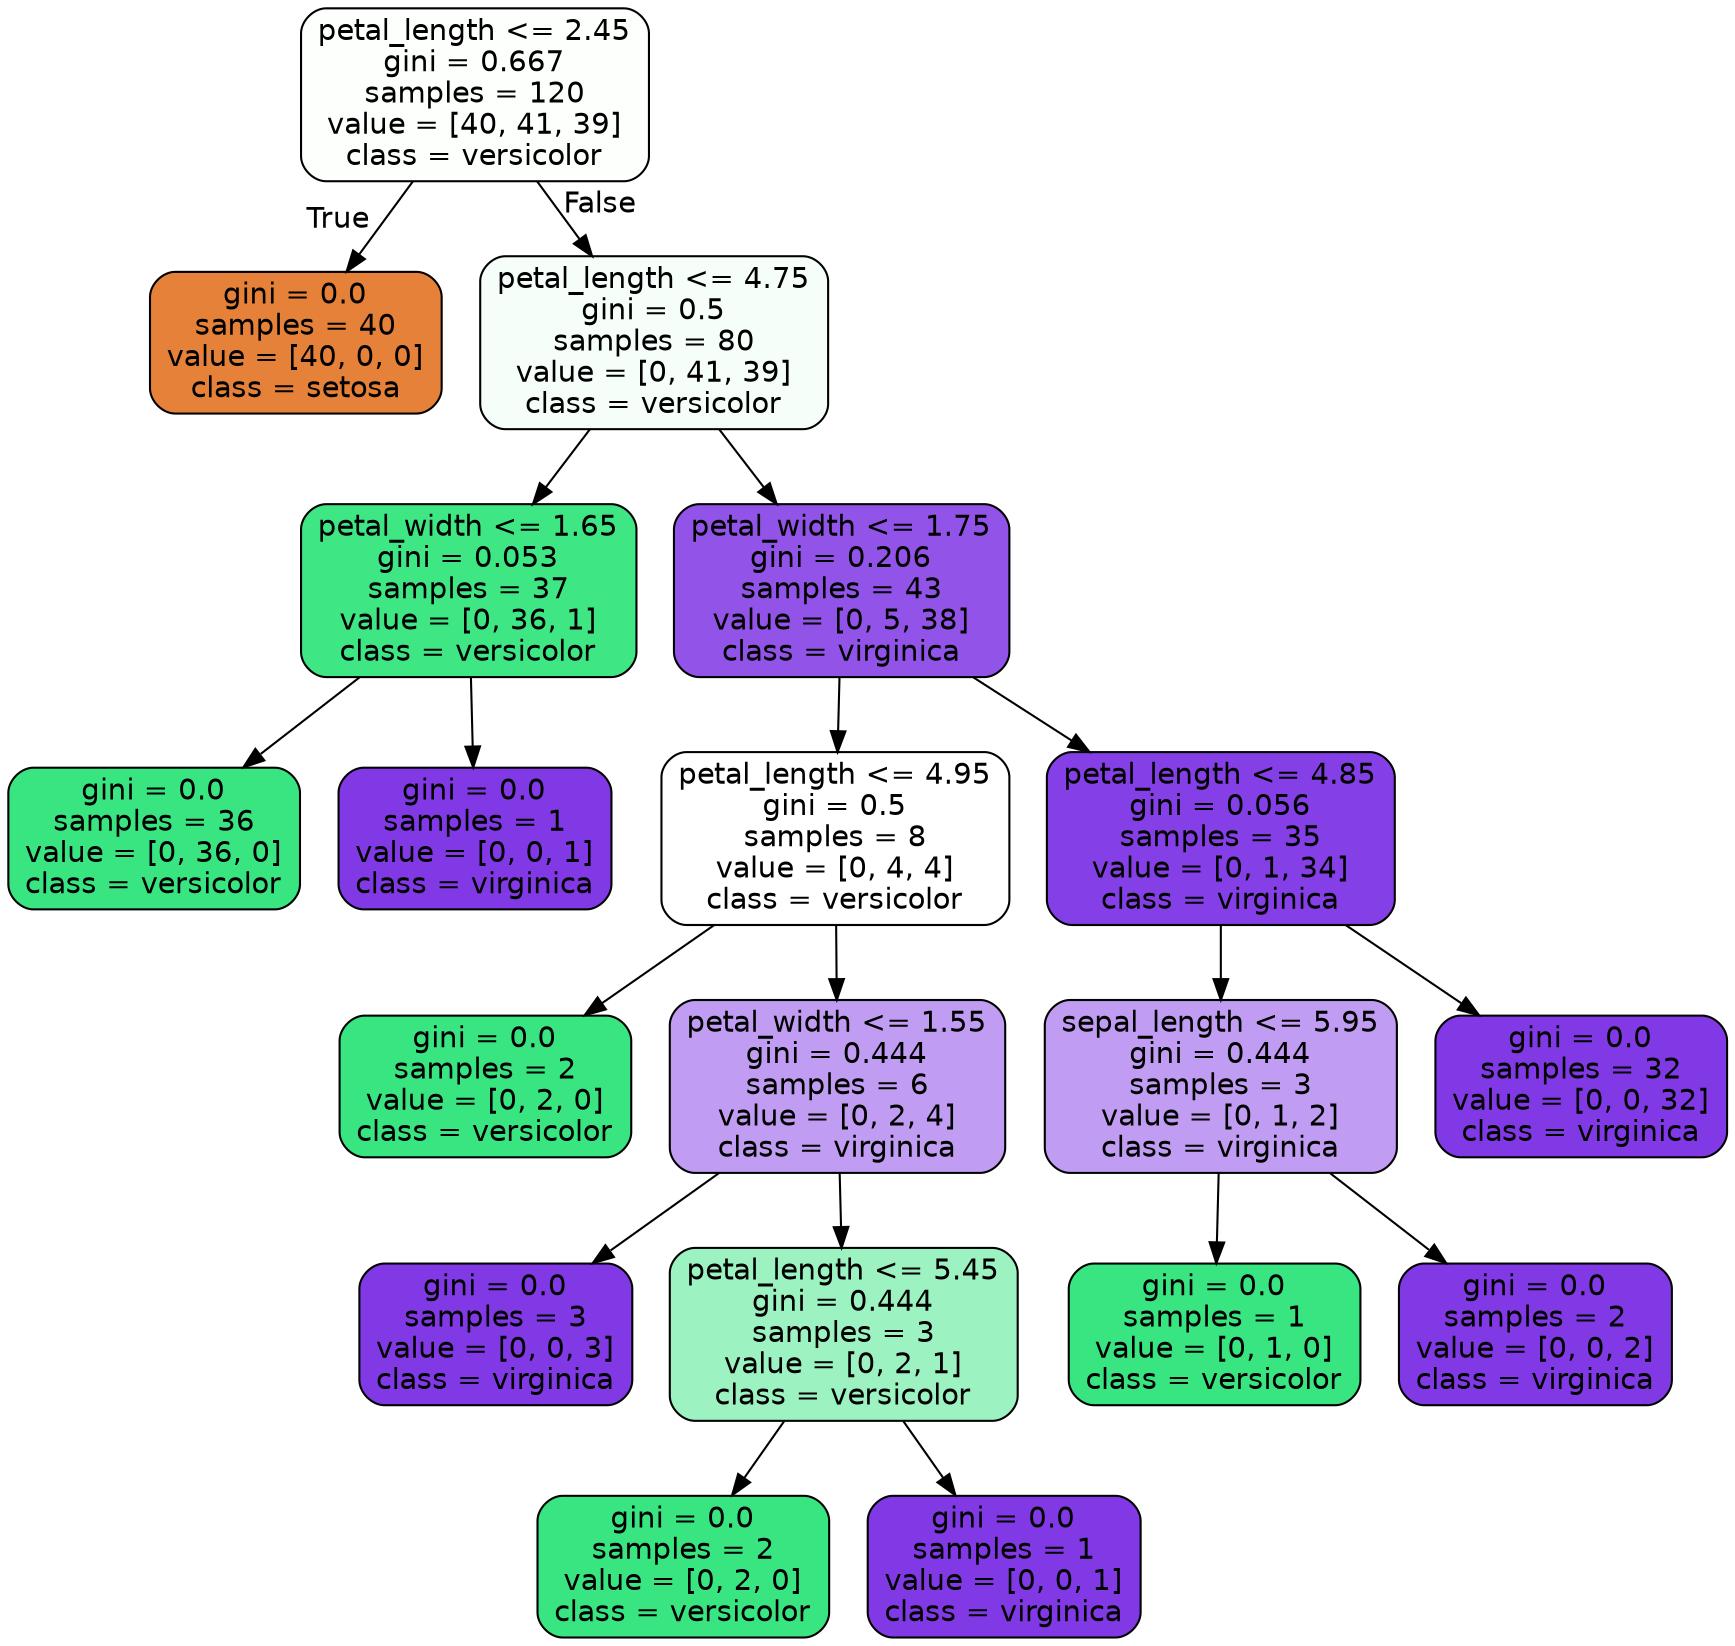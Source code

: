 digraph Tree {
node [shape=box, style="filled, rounded", color="black", fontname="helvetica"] ;
edge [fontname="helvetica"] ;
0 [label="petal_length <= 2.45\ngini = 0.667\nsamples = 120\nvalue = [40, 41, 39]\nclass = versicolor", fillcolor="#fdfffd"] ;
1 [label="gini = 0.0\nsamples = 40\nvalue = [40, 0, 0]\nclass = setosa", fillcolor="#e58139"] ;
0 -> 1 [labeldistance=2.5, labelangle=45, headlabel="True"] ;
2 [label="petal_length <= 4.75\ngini = 0.5\nsamples = 80\nvalue = [0, 41, 39]\nclass = versicolor", fillcolor="#f5fef9"] ;
0 -> 2 [labeldistance=2.5, labelangle=-45, headlabel="False"] ;
3 [label="petal_width <= 1.65\ngini = 0.053\nsamples = 37\nvalue = [0, 36, 1]\nclass = versicolor", fillcolor="#3ee684"] ;
2 -> 3 ;
4 [label="gini = 0.0\nsamples = 36\nvalue = [0, 36, 0]\nclass = versicolor", fillcolor="#39e581"] ;
3 -> 4 ;
5 [label="gini = 0.0\nsamples = 1\nvalue = [0, 0, 1]\nclass = virginica", fillcolor="#8139e5"] ;
3 -> 5 ;
6 [label="petal_width <= 1.75\ngini = 0.206\nsamples = 43\nvalue = [0, 5, 38]\nclass = virginica", fillcolor="#9253e8"] ;
2 -> 6 ;
7 [label="petal_length <= 4.95\ngini = 0.5\nsamples = 8\nvalue = [0, 4, 4]\nclass = versicolor", fillcolor="#ffffff"] ;
6 -> 7 ;
8 [label="gini = 0.0\nsamples = 2\nvalue = [0, 2, 0]\nclass = versicolor", fillcolor="#39e581"] ;
7 -> 8 ;
9 [label="petal_width <= 1.55\ngini = 0.444\nsamples = 6\nvalue = [0, 2, 4]\nclass = virginica", fillcolor="#c09cf2"] ;
7 -> 9 ;
10 [label="gini = 0.0\nsamples = 3\nvalue = [0, 0, 3]\nclass = virginica", fillcolor="#8139e5"] ;
9 -> 10 ;
11 [label="petal_length <= 5.45\ngini = 0.444\nsamples = 3\nvalue = [0, 2, 1]\nclass = versicolor", fillcolor="#9cf2c0"] ;
9 -> 11 ;
12 [label="gini = 0.0\nsamples = 2\nvalue = [0, 2, 0]\nclass = versicolor", fillcolor="#39e581"] ;
11 -> 12 ;
13 [label="gini = 0.0\nsamples = 1\nvalue = [0, 0, 1]\nclass = virginica", fillcolor="#8139e5"] ;
11 -> 13 ;
14 [label="petal_length <= 4.85\ngini = 0.056\nsamples = 35\nvalue = [0, 1, 34]\nclass = virginica", fillcolor="#853fe6"] ;
6 -> 14 ;
15 [label="sepal_length <= 5.95\ngini = 0.444\nsamples = 3\nvalue = [0, 1, 2]\nclass = virginica", fillcolor="#c09cf2"] ;
14 -> 15 ;
16 [label="gini = 0.0\nsamples = 1\nvalue = [0, 1, 0]\nclass = versicolor", fillcolor="#39e581"] ;
15 -> 16 ;
17 [label="gini = 0.0\nsamples = 2\nvalue = [0, 0, 2]\nclass = virginica", fillcolor="#8139e5"] ;
15 -> 17 ;
18 [label="gini = 0.0\nsamples = 32\nvalue = [0, 0, 32]\nclass = virginica", fillcolor="#8139e5"] ;
14 -> 18 ;
}